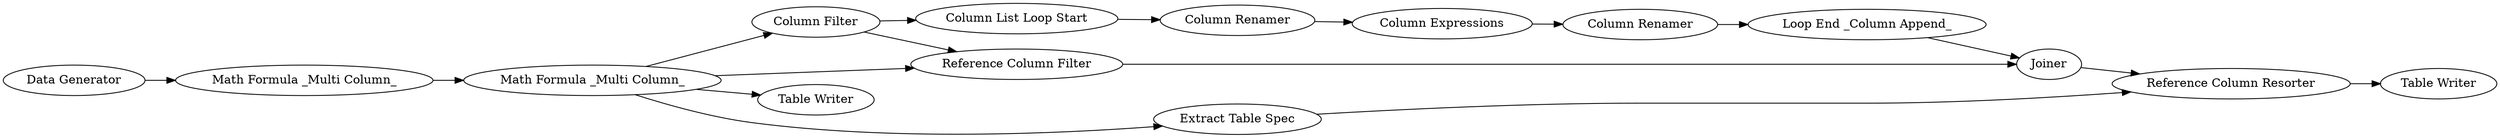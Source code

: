 digraph {
	"-1297390934066154806_3" [label="Column Filter"]
	"-1297390934066154806_12" [label="Reference Column Resorter"]
	"-1297390934066154806_4" [label="Column List Loop Start"]
	"-1297390934066154806_13" [label="Reference Column Filter"]
	"-1297390934066154806_1" [label="Data Generator"]
	"-1297390934066154806_16" [label="Table Writer"]
	"-1297390934066154806_11" [label="Math Formula _Multi Column_"]
	"-1297390934066154806_8" [label="Column Renamer"]
	"-1297390934066154806_14" [label=Joiner]
	"-1297390934066154806_15" [label="Extract Table Spec"]
	"-1297390934066154806_10" [label="Math Formula _Multi Column_"]
	"-1297390934066154806_5" [label="Column Renamer"]
	"-1297390934066154806_6" [label="Column Expressions"]
	"-1297390934066154806_9" [label="Loop End _Column Append_"]
	"-1297390934066154806_17" [label="Table Writer"]
	"-1297390934066154806_10" -> "-1297390934066154806_15"
	"-1297390934066154806_6" -> "-1297390934066154806_8"
	"-1297390934066154806_11" -> "-1297390934066154806_10"
	"-1297390934066154806_3" -> "-1297390934066154806_13"
	"-1297390934066154806_12" -> "-1297390934066154806_17"
	"-1297390934066154806_8" -> "-1297390934066154806_9"
	"-1297390934066154806_10" -> "-1297390934066154806_13"
	"-1297390934066154806_9" -> "-1297390934066154806_14"
	"-1297390934066154806_15" -> "-1297390934066154806_12"
	"-1297390934066154806_10" -> "-1297390934066154806_16"
	"-1297390934066154806_3" -> "-1297390934066154806_4"
	"-1297390934066154806_13" -> "-1297390934066154806_14"
	"-1297390934066154806_1" -> "-1297390934066154806_11"
	"-1297390934066154806_5" -> "-1297390934066154806_6"
	"-1297390934066154806_14" -> "-1297390934066154806_12"
	"-1297390934066154806_4" -> "-1297390934066154806_5"
	"-1297390934066154806_10" -> "-1297390934066154806_3"
	rankdir=LR
}
